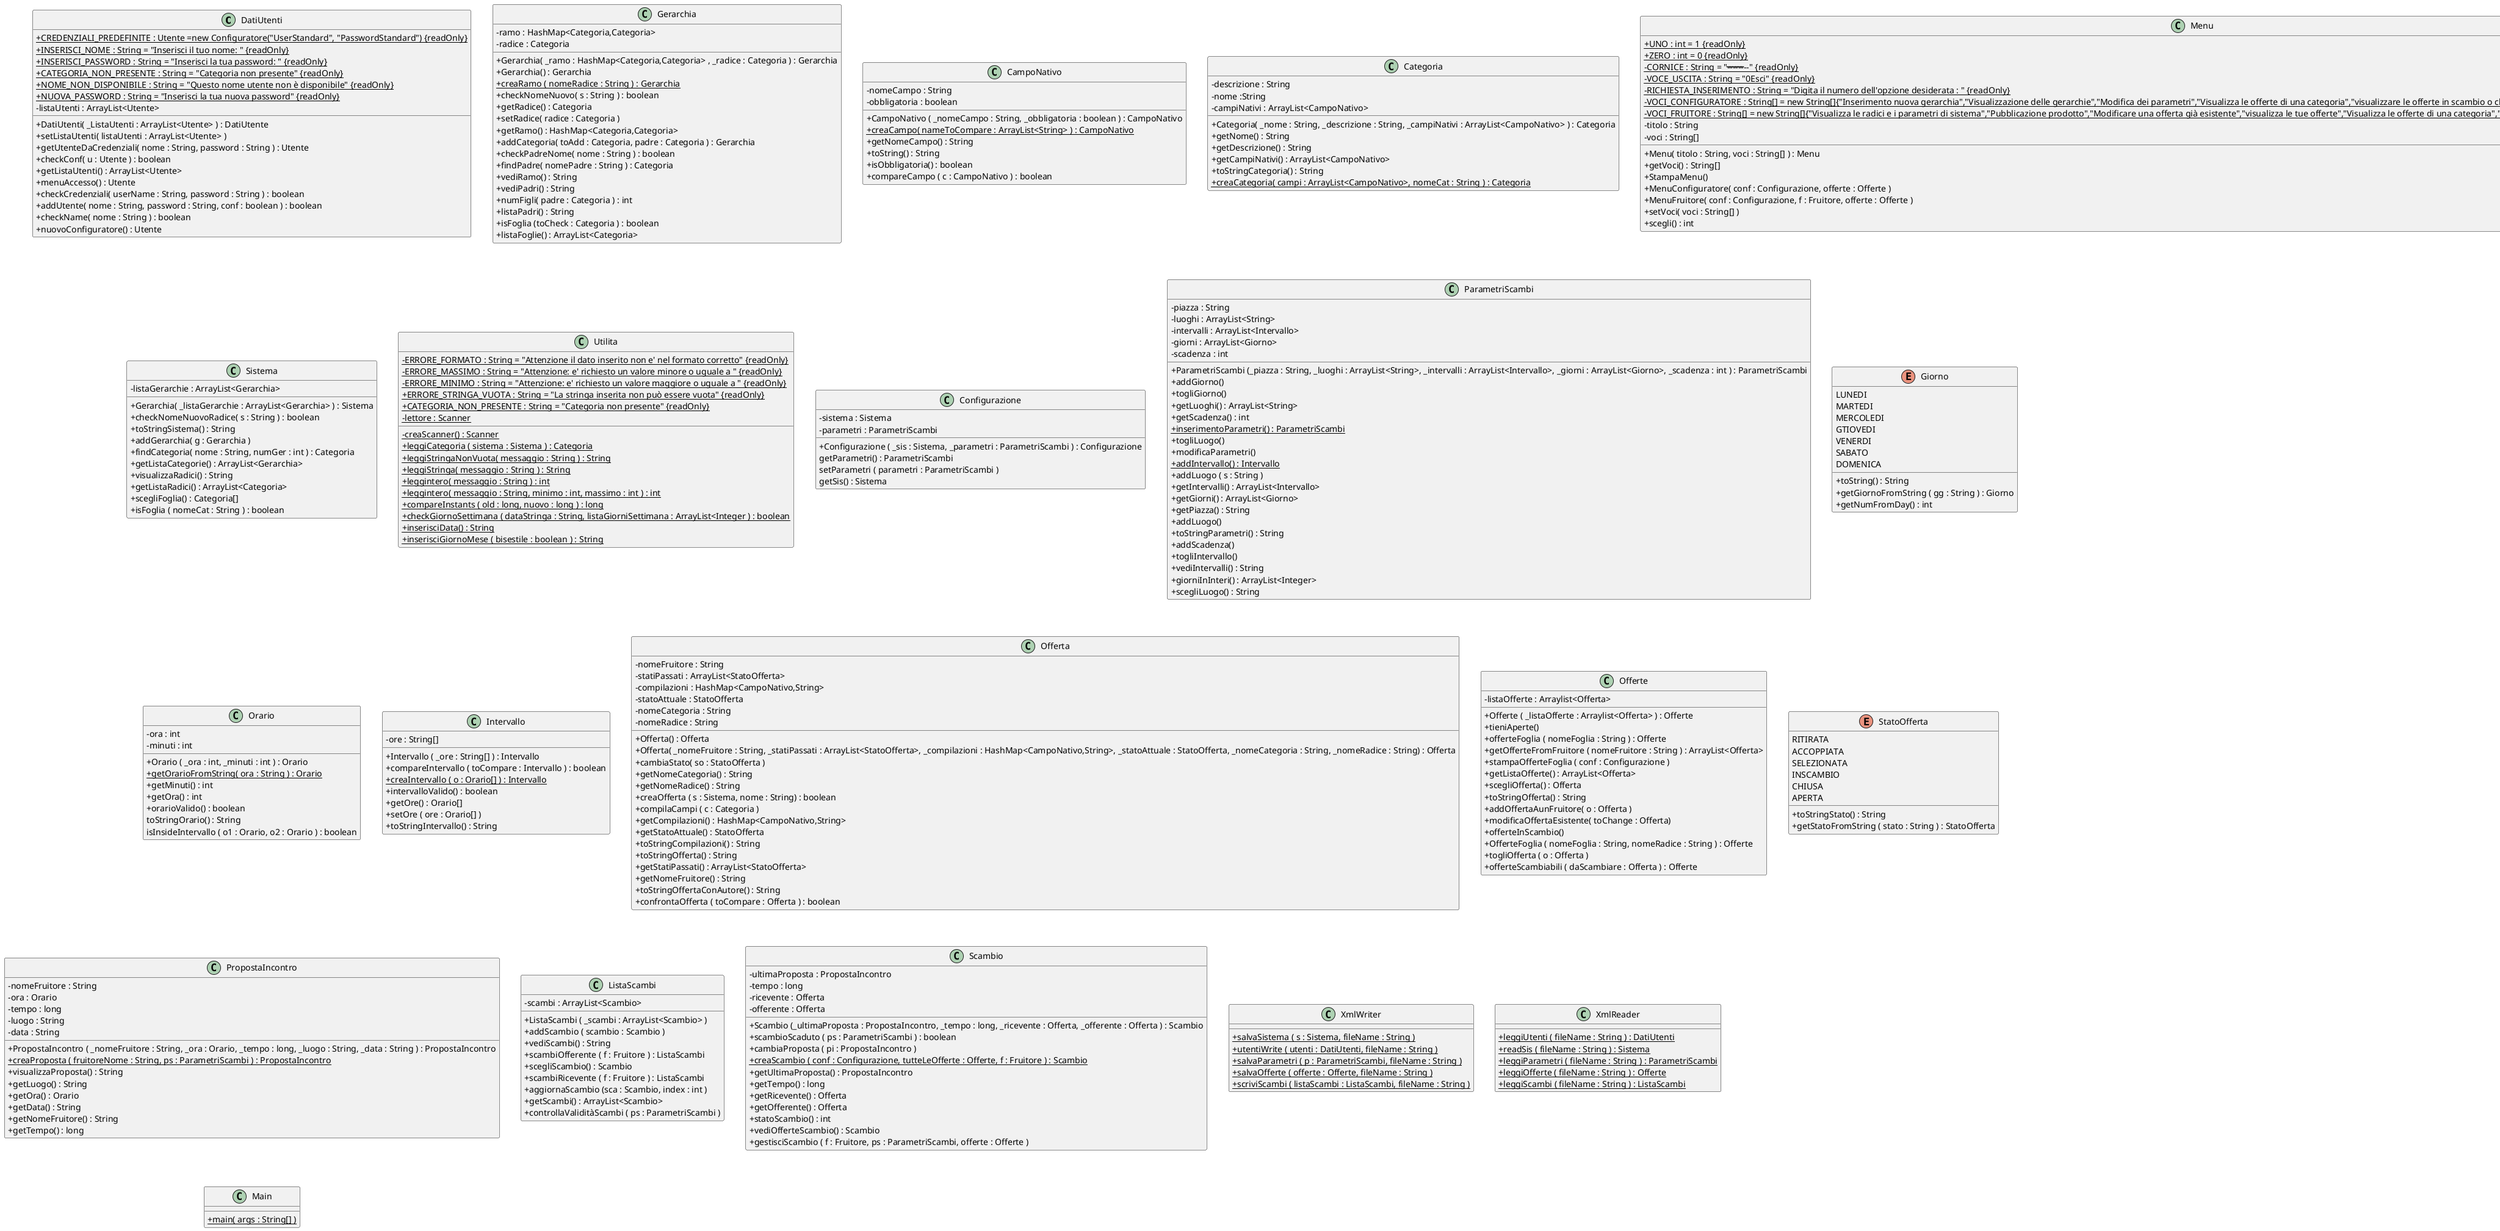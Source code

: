 @startuml

skinparam classAttributeIconSize 0

class DatiUtenti {
{field}{static} +CREDENZIALI_PREDEFINITE : Utente =new Configuratore("UserStandard", "PasswordStandard") {readOnly}
{static} +INSERISCI_NOME : String = "Inserisci il tuo nome: " {readOnly}
{static} +INSERISCI_PASSWORD : String = "Inserisci la tua password: " {readOnly}
{static} +CATEGORIA_NON_PRESENTE : String = "Categoria non presente" {readOnly}
{static} +NOME_NON_DISPONIBILE : String = "Questo nome utente non è disponibile" {readOnly}
{static} +NUOVA_PASSWORD : String = "Inserisci la tua nuova password" {readOnly}
-listaUtenti : ArrayList<Utente>
+DatiUtenti( _ListaUtenti : ArrayList<Utente> ) : DatiUtente
+setListaUtenti( listaUtenti : ArrayList<Utente> )
+getUtenteDaCredenziali( nome : String, password : String ) : Utente
+checkConf( u : Utente ) : boolean
+getListaUtenti() : ArrayList<Utente>
+menuAccesso() : Utente
+checkCredenziali( userName : String, password : String ) : boolean
+addUtente( nome : String, password : String, conf : boolean ) : boolean
+checkName( nome : String ) : boolean
+nuovoConfiguratore() : Utente
}

class Gerarchia{
-ramo : HashMap<Categoria,Categoria>
-radice : Categoria
+Gerarchia( _ramo : HashMap<Categoria,Categoria> , _radice : Categoria ) : Gerarchia
+Gerarchia() : Gerarchia
{static} +creaRamo ( nomeRadice : String ) : Gerarchia
+checkNomeNuovo( s : String ) : boolean
+getRadice() : Categoria
+setRadice( radice : Categoria )
+getRamo() : HashMap<Categoria,Categoria>
+addCategoria( toAdd : Categoria, padre : Categoria ) : Gerarchia
+checkPadreNome( nome : String ) : boolean
+findPadre( nomePadre : String ) : Categoria
+vediRamo() : String
+vediPadri() : String
+numFigli( padre : Categoria ) : int
+listaPadri() : String
+isFoglia (toCheck : Categoria ) : boolean
+listaFoglie() : ArrayList<Categoria>
}

class CampoNativo{
-nomeCampo : String
-obbligatoria : boolean
+CampoNativo ( _nomeCampo : String, _obbligatoria : boolean ) : CampoNativo
{static} +creaCampo( nameToCompare : ArrayList<String> ) : CampoNativo
+getNomeCampo() : String
+toString() : String
+isObbligatoria() : boolean
+compareCampo ( c : CampoNativo ) : boolean
}

class Categoria{
-descrizione : String
-nome :String
-campiNativi : ArrayList<CampoNativo>
+Categoria( _nome : String, _descrizione : String, _campiNativi : ArrayList<CampoNativo> ) : Categoria
+getNome() : String
+getDescrizione() : String
+getCampiNativi() : ArrayList<CampoNativo>
+toStringCategoria() : String
{static} +creaCategoria( campi : ArrayList<CampoNativo>, nomeCat : String ) : Categoria
}

class Menu {
{static} +UNO : int = 1 {readOnly}
{static} +ZERO : int = 0 {readOnly}
{static} -CORNICE : String = "--------------------------------" {readOnly}
{static} -VOCE_USCITA : String = "0\tEsci" {readOnly}
{static} -RICHIESTA_INSERIMENTO : String = "Digita il numero dell'opzione desiderata : " {readOnly}
{static} -VOCI_CONFIGURATORE : String[] = new String[]{"Inserimento nuova gerarchia","Visualizzazione delle gerarchie","Modifica dei parametri","Visualizza le offerte di una categoria","visualizzare le offerte in scambio o chiuse di una categoria"} {readOnly}
{static} -VOCI_FRUITORE : String[] = new String[]{"Visualizza le radici e i parametri di sistema","Pubblicazione prodotto","Modificare una offerta già esistente","visualizza le tue offerte","Visualizza le offerte di una categoria","Proporre uno scambio","Controllare gli scambi"} {readOnly}
-titolo : String
-voci : String[]
+Menu( titolo : String, voci : String[] ) : Menu
+getVoci() : String[]
+StampaMenu()
+MenuConfiguratore( conf : Configurazione, offerte : Offerte )
+MenuFruitore( conf : Configurazione, f : Fruitore, offerte : Offerte )
+setVoci( voci : String[] )
+scegli() : int
}

class Sistema {
-listaGerarchie : ArrayList<Gerarchia>
+Gerarchia( _listaGerarchie : ArrayList<Gerarchia> ) : Sistema
+checkNomeNuovoRadice( s : String ) : boolean
+toStringSistema() : String
+addGerarchia( g : Gerarchia )
+findCategoria( nome : String, numGer : int ) : Categoria
+getListaCategorie() : ArrayList<Gerarchia>
+visualizzaRadici() : String
+getListaRadici() : ArrayList<Categoria>
+scegliFoglia() : Categoria[]
+isFoglia ( nomeCat : String ) : boolean
}

class Utilita {
{static} -ERRORE_FORMATO : String = "Attenzione il dato inserito non e' nel formato corretto" {readOnly}
{static} -ERRORE_MASSIMO : String = "Attenzione: e' richiesto un valore minore o uguale a " {readOnly}
{static} -ERRORE_MINIMO : String = "Attenzione: e' richiesto un valore maggiore o uguale a " {readOnly}
{static} +ERRORE_STRINGA_VUOTA : String = "La stringa inserita non può essere vuota" {readOnly}
{static} +CATEGORIA_NON_PRESENTE : String = "Categoria non presente" {readOnly}
{static} -lettore : Scanner
{static} -creaScanner() : Scanner
{static} +leggiCategoria ( sistema : Sistema ) : Categoria
{static} +leggiStringaNonVuota( messaggio : String ) : String
{static} +leggiStringa( messaggio : String ) : String
{static} +leggintero( messaggio : String ) : int
{static} +leggintero( messaggio : String, minimo : int, massimo : int ) : int
{static} +compareInstants ( old : long, nuovo : long ) : long
{static} +checkGiornoSettimana ( dataStringa : String, listaGiorniSettimana : ArrayList<Integer ) : boolean
{static} +inserisciData() : String
{static} +inserisciGiornoMese ( bisestile : boolean ) : String
}

class Utente {
-username : String
-password : String
+Utente ( _username : String, _password : String ) : Utente
+getUsername() : String
+setUsername ( username : String)
+getPassword() : String
+setPassword( password : String )
{static} +sameUtente ( u1 : Utente, u2 : Utente ) : boolean
}

class Configuratore {
+Configuratore ( _username : String, _password : String ) : Configuratore
}

class Fruitore {
+Fruitore ( _username : String, _password : String ) : Fruitore
}

Utente <|-- Configuratore
Utente <|-- Fruitore

class Configurazione {
-sistema : Sistema
-parametri : ParametriScambi
+Configurazione ( _sis : Sistema, _parametri : ParametriScambi ) : Configurazione
getParametri() : ParametriScambi
setParametri ( parametri : ParametriScambi )
getSis() : Sistema
}

class ParametriScambi {
-piazza : String
-luoghi : ArrayList<String>
-intervalli : ArrayList<Intervallo>
-giorni : ArrayList<Giorno>
-scadenza : int
+ParametriScambi (_piazza : String, _luoghi : ArrayList<String>, _intervalli : ArrayList<Intervallo>, _giorni : ArrayList<Giorno>, _scadenza : int ) : ParametriScambi
+addGiorno()
+togliGiorno()
+getLuoghi() : ArrayList<String>
+getScadenza() : int
{static} +inserimentoParametri() : ParametriScambi
+togliLuogo()
+modificaParametri()
{static} +addIntervallo() : Intervallo
+addLuogo ( s : String )
+getIntervalli() : ArrayList<Intervallo>
+getGiorni() : ArrayList<Giorno>
+getPiazza() : String
+addLuogo()
+toStringParametri() : String
+addScadenza()
+togliIntervallo()
+vediIntervalli() : String
+giorniInInteri() : ArrayList<Integer>
+scegliLuogo() : String
}

enum Giorno {
LUNEDI
MARTEDI
MERCOLEDI
GTIOVEDI
VENERDI
SABATO
DOMENICA
+toString() : String
+getGiornoFromString ( gg : String ) : Giorno
+getNumFromDay() : int
}

class Orario {
-ora : int
-minuti : int
+Orario ( _ora : int, _minuti : int ) : Orario
{static} +getOrarioFromString( ora : String ) : Orario
+getMinuti() : int
+getOra() : int
+orarioValido() : boolean
toStringOrario() : String
isInsideIntervallo ( o1 : Orario, o2 : Orario ) : boolean
}

class Intervallo {
-ore : String[]
+Intervallo ( _ore : String[] ) : Intervallo
+compareIntervallo ( toCompare : Intervallo ) : boolean
{static} +creaIntervallo ( o : Orario[] ) : Intervallo
+intervalloValido() : boolean
+getOre() : Orario[]
+setOre ( ore : Orario[] )
+toStringIntervallo() : String
}

class Offerta {
-nomeFruitore : String
-statiPassati : ArrayList<StatoOfferta>
-compilazioni : HashMap<CampoNativo,String>
-statoAttuale : StatoOfferta
-nomeCategoria : String
-nomeRadice : String
+Offerta() : Offerta
+Offerta( _nomeFruitore : String, _statiPassati : ArrayList<StatoOfferta>, _compilazioni : HashMap<CampoNativo,String>, _statoAttuale : StatoOfferta, _nomeCategoria : String, _nomeRadice : String) : Offerta
+cambiaStato( so : StatoOfferta )
+getNomeCategoria() : String
+getNomeRadice() : String
+creaOfferta ( s : Sistema, nome : String) : boolean
+compilaCampi ( c : Categoria )
+getCompilazioni() : HashMap<CampoNativo,String>
+getStatoAttuale() : StatoOfferta
+toStringCompilazioni() : String
+toStringOfferta() : String
+getStatiPassati() : ArrayList<StatoOfferta>
+getNomeFruitore() : String
+toStringOffertaConAutore() : String
+confrontaOfferta ( toCompare : Offerta ) : boolean
}

class Offerte{
-listaOfferte : Arraylist<Offerta>
+Offerte ( _listaOfferte : Arraylist<Offerta> ) : Offerte
+tieniAperte()
+offerteFoglia ( nomeFoglia : String ) : Offerte
+getOfferteFromFruitore ( nomeFruitore : String ) : ArrayList<Offerta>
+stampaOfferteFoglia ( conf : Configurazione )
+getListaOfferte() : ArrayList<Offerta>
+scegliOfferta() : Offerta
+toStringOfferta() : String
+addOffertaAunFruitore( o : Offerta )
+modificaOffertaEsistente( toChange : Offerta)
+offerteInScambio()
+OfferteFoglia ( nomeFoglia : String, nomeRadice : String ) : Offerte
+togliOfferta ( o : Offerta )
+offerteScambiabili ( daScambiare : Offerta ) : Offerte
}

enum StatoOfferta{
RITIRATA
ACCOPPIATA
SELEZIONATA
INSCAMBIO
CHIUSA
APERTA
+toStringStato() : String
+getStatoFromString ( stato : String ) : StatoOfferta
}

class PropostaIncontro {
-nomeFruitore : String
-ora : Orario
-tempo : long
-luogo : String
-data : String
+PropostaIncontro ( _nomeFruitore : String, _ora : Orario, _tempo : long, _luogo : String, _data : String ) : PropostaIncontro
{static} +creaProposta ( fruitoreNome : String, ps : ParametriScambi ) : PropostaIncontro
+visualizzaProposta() : String
+getLuogo() : String
+getOra() : Orario
+getData() : String
+getNomeFruitore() : String
+getTempo() : long
}

class ListaScambi {
-scambi : ArrayList<Scambio>
+ListaScambi ( _scambi : ArrayList<Scambio> )
+addScambio ( scambio : Scambio )
+vediScambi() : String
+scambiOfferente ( f : Fruitore ) : ListaScambi
+scegliScambio() : Scambio
+scambiRicevente ( f : Fruitore ) : ListaScambi
+aggiornaScambio (sca : Scambio, index : int )
+getScambi() : ArrayList<Scambio>
+controllaValiditàScambi ( ps : ParametriScambi )
}

class Scambio {
-ultimaProposta : PropostaIncontro
-tempo : long
-ricevente : Offerta
-offerente : Offerta
+Scambio (_ultimaProposta : PropostaIncontro, _tempo : long, _ricevente : Offerta, _offerente : Offerta ) : Scambio
+scambioScaduto ( ps : ParametriScambi ) : boolean
+cambiaProposta ( pi : PropostaIncontro )
{static} +creaScambio ( conf : Configurazione, tutteLeOfferte : Offerte, f : Fruitore ) : Scambio
+getUltimaProposta() : PropostaIncontro
+getTempo() : long
+getRicevente() : Offerta
+getOfferente() : Offerta
+statoScambio() : int
+vediOfferteScambio() : Scambio
+gestisciScambio ( f : Fruitore, ps : ParametriScambi, offerte : Offerte )
}

class XmlWriter {
{static} +salvaSistema ( s : Sistema, fileName : String )
{static} +utentiWrite ( utenti : DatiUtenti, fileName : String )
{static} +salvaParametri ( p : ParametriScambi, fileName : String )
{static} +salvaOfferte ( offerte : Offerte, fileName : String )
{static} +scriviScambi ( listaScambi : ListaScambi, fileName : String )
}

class XmlReader {
{static} +leggiUtenti ( fileName : String ) : DatiUtenti
{static} +readSis ( fileName : String ) : Sistema
{static} +leggiParametri ( fileName : String ) : ParametriScambi
{static} +leggiOfferte ( fileName : String ) : Offerte
{static} +leggiScambi ( fileName : String ) : ListaScambi
}

class Main {
{static} +main( args : String[] )
}
@enduml
